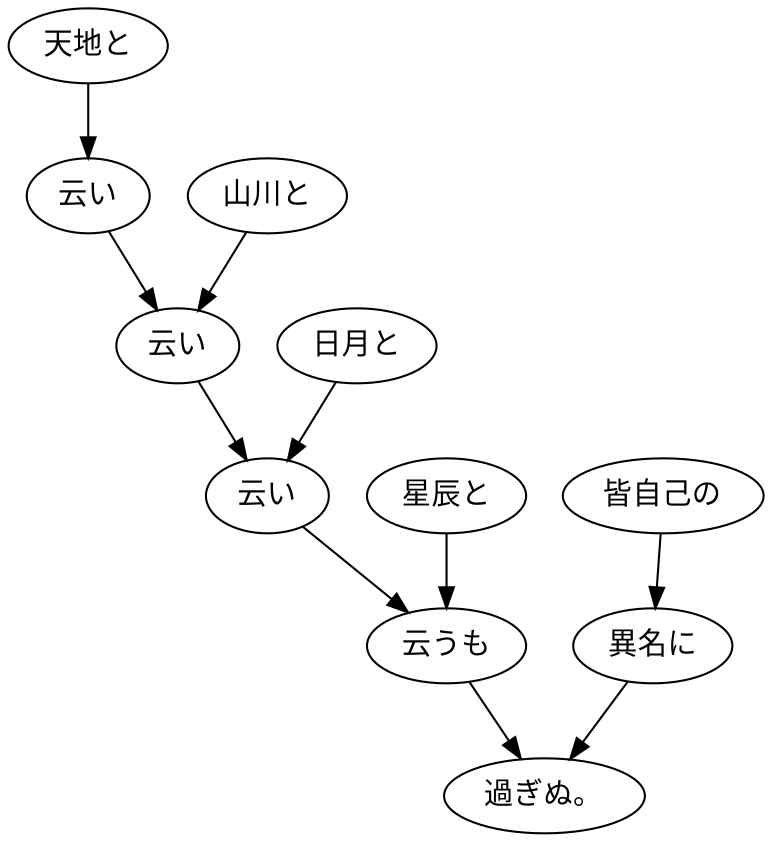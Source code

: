 digraph graph5695 {
	node0 [label="天地と"];
	node1 [label="云い"];
	node2 [label="山川と"];
	node3 [label="云い"];
	node4 [label="日月と"];
	node5 [label="云い"];
	node6 [label="星辰と"];
	node7 [label="云うも"];
	node8 [label="皆自己の"];
	node9 [label="異名に"];
	node10 [label="過ぎぬ。"];
	node0 -> node1;
	node1 -> node3;
	node2 -> node3;
	node3 -> node5;
	node4 -> node5;
	node5 -> node7;
	node6 -> node7;
	node7 -> node10;
	node8 -> node9;
	node9 -> node10;
}
